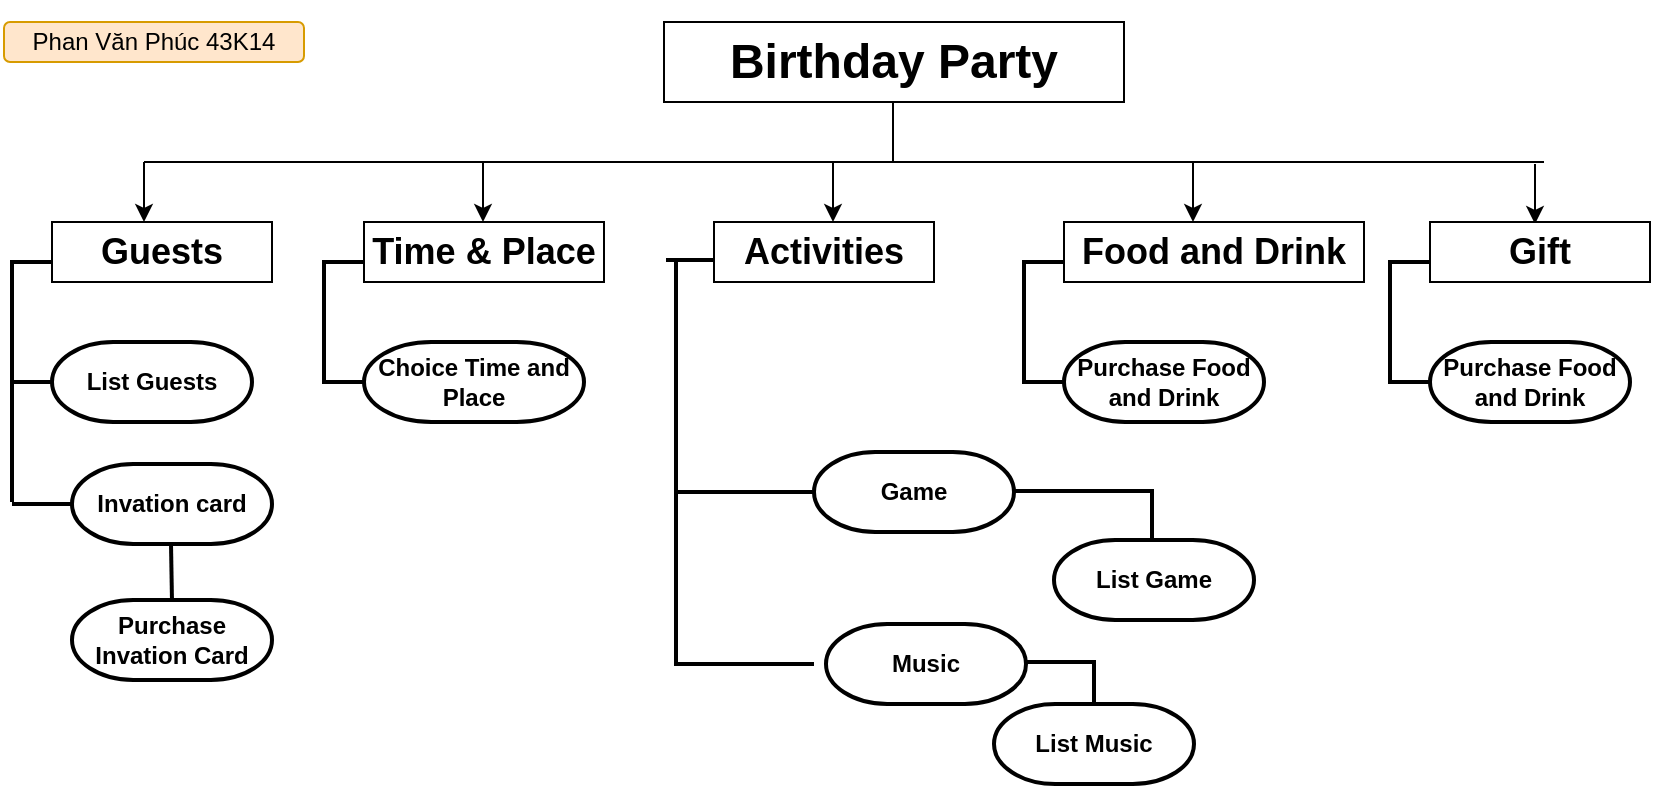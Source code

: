<mxfile version="12.7.0" type="github"><diagram id="DCxWz_fZ6UW-B_gLo_m3" name="Page-1"><mxGraphModel dx="1024" dy="5207" grid="1" gridSize="10" guides="1" tooltips="1" connect="1" arrows="1" fold="1" page="1" pageScale="1" pageWidth="3300" pageHeight="4681" math="0" shadow="0"><root><mxCell id="0"/><mxCell id="1" parent="0"/><mxCell id="7d_pHjAxyO-9HRsA7wUW-1" value="&lt;h1&gt;Birthday Party&lt;/h1&gt;" style="rounded=0;whiteSpace=wrap;html=1;" parent="1" vertex="1"><mxGeometry x="660" width="230" height="40" as="geometry"/></mxCell><mxCell id="7d_pHjAxyO-9HRsA7wUW-2" value="" style="endArrow=classic;html=1;" parent="1" edge="1"><mxGeometry width="50" height="50" relative="1" as="geometry"><mxPoint x="400" y="70" as="sourcePoint"/><mxPoint x="400" y="100" as="targetPoint"/><Array as="points"><mxPoint x="400" y="80"/></Array></mxGeometry></mxCell><mxCell id="7d_pHjAxyO-9HRsA7wUW-3" value="" style="endArrow=none;html=1;" parent="1" edge="1"><mxGeometry width="50" height="50" relative="1" as="geometry"><mxPoint x="774.5" y="70" as="sourcePoint"/><mxPoint x="774.5" y="40" as="targetPoint"/></mxGeometry></mxCell><mxCell id="7d_pHjAxyO-9HRsA7wUW-6" value="" style="endArrow=none;html=1;" parent="1" edge="1"><mxGeometry width="50" height="50" relative="1" as="geometry"><mxPoint x="1100" y="70" as="sourcePoint"/><mxPoint x="400" y="70" as="targetPoint"/></mxGeometry></mxCell><mxCell id="7d_pHjAxyO-9HRsA7wUW-7" value="" style="endArrow=classic;html=1;" parent="1" edge="1"><mxGeometry width="50" height="50" relative="1" as="geometry"><mxPoint x="569.5" y="70" as="sourcePoint"/><mxPoint x="569.5" y="100" as="targetPoint"/><Array as="points"><mxPoint x="569.5" y="80"/></Array></mxGeometry></mxCell><mxCell id="7d_pHjAxyO-9HRsA7wUW-13" value="" style="endArrow=classic;html=1;" parent="1" edge="1"><mxGeometry width="50" height="50" relative="1" as="geometry"><mxPoint x="744.5" y="70" as="sourcePoint"/><mxPoint x="744.5" y="100" as="targetPoint"/></mxGeometry></mxCell><mxCell id="7d_pHjAxyO-9HRsA7wUW-15" value="" style="endArrow=classic;html=1;" parent="1" edge="1"><mxGeometry width="50" height="50" relative="1" as="geometry"><mxPoint x="924.5" y="70" as="sourcePoint"/><mxPoint x="924.5" y="100" as="targetPoint"/></mxGeometry></mxCell><mxCell id="7d_pHjAxyO-9HRsA7wUW-18" value="" style="endArrow=classic;html=1;" parent="1" edge="1"><mxGeometry width="50" height="50" relative="1" as="geometry"><mxPoint x="1095.5" y="71" as="sourcePoint"/><mxPoint x="1095.5" y="101" as="targetPoint"/></mxGeometry></mxCell><mxCell id="7d_pHjAxyO-9HRsA7wUW-25" value="Phan Văn Phúc 43K14" style="text;html=1;strokeColor=#d79b00;fillColor=#ffe6cc;align=center;verticalAlign=middle;whiteSpace=wrap;rounded=1;shadow=0;comic=0;glass=0;" parent="1" vertex="1"><mxGeometry x="330" width="150" height="20" as="geometry"/></mxCell><mxCell id="QL9qrA169dbSkkRZxNU3-31" value="" style="group" vertex="1" connectable="0" parent="1"><mxGeometry x="329" y="100" width="135" height="229" as="geometry"/></mxCell><mxCell id="QL9qrA169dbSkkRZxNU3-24" value="&lt;h2&gt;Guests&lt;/h2&gt;" style="rounded=0;whiteSpace=wrap;html=1;" vertex="1" parent="QL9qrA169dbSkkRZxNU3-31"><mxGeometry x="25" width="110" height="30" as="geometry"/></mxCell><mxCell id="QL9qrA169dbSkkRZxNU3-25" value="" style="strokeWidth=2;html=1;shape=mxgraph.flowchart.annotation_1;align=left;pointerEvents=1;" vertex="1" parent="QL9qrA169dbSkkRZxNU3-31"><mxGeometry x="5" y="20" width="20" height="60" as="geometry"/></mxCell><mxCell id="QL9qrA169dbSkkRZxNU3-26" value="&lt;h4&gt;List Guests&lt;/h4&gt;" style="strokeWidth=2;html=1;shape=mxgraph.flowchart.terminator;whiteSpace=wrap;" vertex="1" parent="QL9qrA169dbSkkRZxNU3-31"><mxGeometry x="25" y="60" width="100" height="40" as="geometry"/></mxCell><mxCell id="QL9qrA169dbSkkRZxNU3-27" value="" style="line;strokeWidth=2;direction=south;html=1;perimeter=backbonePerimeter;points=[];outlineConnect=0;rounded=1;shadow=0;glass=0;comic=0;" vertex="1" parent="QL9qrA169dbSkkRZxNU3-31"><mxGeometry y="80" width="10" height="60" as="geometry"/></mxCell><mxCell id="QL9qrA169dbSkkRZxNU3-28" value="" style="line;strokeWidth=2;html=1;rounded=1;shadow=0;glass=0;comic=0;" vertex="1" parent="QL9qrA169dbSkkRZxNU3-31"><mxGeometry x="5" y="136" width="30" height="10" as="geometry"/></mxCell><mxCell id="QL9qrA169dbSkkRZxNU3-29" value="&lt;h4&gt;Invation card&lt;/h4&gt;" style="strokeWidth=2;html=1;shape=mxgraph.flowchart.terminator;whiteSpace=wrap;" vertex="1" parent="QL9qrA169dbSkkRZxNU3-31"><mxGeometry x="35" y="121" width="100" height="40" as="geometry"/></mxCell><mxCell id="QL9qrA169dbSkkRZxNU3-30" value="&lt;h4&gt;Purchase Invation Card&lt;/h4&gt;" style="strokeWidth=2;html=1;shape=mxgraph.flowchart.terminator;whiteSpace=wrap;" vertex="1" parent="QL9qrA169dbSkkRZxNU3-31"><mxGeometry x="35" y="189" width="100" height="40" as="geometry"/></mxCell><mxCell id="QL9qrA169dbSkkRZxNU3-45" value="" style="endArrow=none;html=1;strokeWidth=2;" edge="1" parent="QL9qrA169dbSkkRZxNU3-31"><mxGeometry width="50" height="50" relative="1" as="geometry"><mxPoint x="85" y="190" as="sourcePoint"/><mxPoint x="84.5" y="161" as="targetPoint"/></mxGeometry></mxCell><mxCell id="QL9qrA169dbSkkRZxNU3-32" value="" style="group" vertex="1" connectable="0" parent="1"><mxGeometry x="1023" y="100" width="130" height="100" as="geometry"/></mxCell><mxCell id="7d_pHjAxyO-9HRsA7wUW-16" value="&lt;h2&gt;Gift&lt;/h2&gt;" style="rounded=0;whiteSpace=wrap;html=1;" parent="QL9qrA169dbSkkRZxNU3-32" vertex="1"><mxGeometry x="20" width="110" height="30" as="geometry"/></mxCell><mxCell id="7d_pHjAxyO-9HRsA7wUW-28" value="&lt;h4&gt;Purchase Food and Drink&lt;/h4&gt;" style="strokeWidth=2;html=1;shape=mxgraph.flowchart.terminator;whiteSpace=wrap;" parent="QL9qrA169dbSkkRZxNU3-32" vertex="1"><mxGeometry x="20" y="60" width="100" height="40" as="geometry"/></mxCell><mxCell id="7d_pHjAxyO-9HRsA7wUW-29" value="" style="strokeWidth=2;html=1;shape=mxgraph.flowchart.annotation_1;align=left;pointerEvents=1;" parent="QL9qrA169dbSkkRZxNU3-32" vertex="1"><mxGeometry y="20" width="20" height="60" as="geometry"/></mxCell><mxCell id="QL9qrA169dbSkkRZxNU3-36" value="" style="group" vertex="1" connectable="0" parent="1"><mxGeometry x="490" y="100" width="140" height="100" as="geometry"/></mxCell><mxCell id="7d_pHjAxyO-9HRsA7wUW-8" value="&lt;h2&gt;Time &amp;amp; Place&lt;/h2&gt;" style="rounded=0;whiteSpace=wrap;html=1;" parent="QL9qrA169dbSkkRZxNU3-36" vertex="1"><mxGeometry x="20" width="120" height="30" as="geometry"/></mxCell><mxCell id="7d_pHjAxyO-9HRsA7wUW-20" value="" style="strokeWidth=2;html=1;shape=mxgraph.flowchart.annotation_1;align=left;pointerEvents=1;" parent="QL9qrA169dbSkkRZxNU3-36" vertex="1"><mxGeometry y="20" width="20" height="60" as="geometry"/></mxCell><mxCell id="7d_pHjAxyO-9HRsA7wUW-24" value="&lt;h4&gt;Choice Time and Place&lt;/h4&gt;" style="strokeWidth=2;html=1;shape=mxgraph.flowchart.terminator;whiteSpace=wrap;" parent="QL9qrA169dbSkkRZxNU3-36" vertex="1"><mxGeometry x="20" y="60" width="110" height="40" as="geometry"/></mxCell><mxCell id="QL9qrA169dbSkkRZxNU3-33" value="" style="group" vertex="1" connectable="0" parent="1"><mxGeometry x="840" y="100" width="170" height="100" as="geometry"/></mxCell><mxCell id="7d_pHjAxyO-9HRsA7wUW-14" value="&lt;h2&gt;Food and Drink&lt;/h2&gt;" style="rounded=0;whiteSpace=wrap;html=1;" parent="QL9qrA169dbSkkRZxNU3-33" vertex="1"><mxGeometry x="20" width="150" height="30" as="geometry"/></mxCell><mxCell id="7d_pHjAxyO-9HRsA7wUW-26" value="&lt;h4&gt;Purchase Food and Drink&lt;/h4&gt;" style="strokeWidth=2;html=1;shape=mxgraph.flowchart.terminator;whiteSpace=wrap;" parent="QL9qrA169dbSkkRZxNU3-33" vertex="1"><mxGeometry x="20" y="60" width="100" height="40" as="geometry"/></mxCell><mxCell id="7d_pHjAxyO-9HRsA7wUW-27" value="" style="strokeWidth=2;html=1;shape=mxgraph.flowchart.annotation_1;align=left;pointerEvents=1;" parent="QL9qrA169dbSkkRZxNU3-33" vertex="1"><mxGeometry y="20" width="20" height="60" as="geometry"/></mxCell><mxCell id="7d_pHjAxyO-9HRsA7wUW-40" value="" style="line;strokeWidth=2;html=1;rounded=1;shadow=0;glass=0;comic=0;" parent="1" vertex="1"><mxGeometry x="661" y="114" width="30" height="10" as="geometry"/></mxCell><mxCell id="7d_pHjAxyO-9HRsA7wUW-17" value="&lt;h2&gt;Activities&lt;/h2&gt;" style="rounded=0;whiteSpace=wrap;html=1;" parent="1" vertex="1"><mxGeometry x="685" y="100" width="110" height="30" as="geometry"/></mxCell><mxCell id="7d_pHjAxyO-9HRsA7wUW-31" value="&lt;h4&gt;Game&lt;/h4&gt;" style="strokeWidth=2;html=1;shape=mxgraph.flowchart.terminator;whiteSpace=wrap;" parent="1" vertex="1"><mxGeometry x="735" y="215" width="100" height="40" as="geometry"/></mxCell><mxCell id="7d_pHjAxyO-9HRsA7wUW-32" value="" style="line;strokeWidth=2;direction=south;html=1;perimeter=backbonePerimeter;points=[];outlineConnect=0;rounded=1;shadow=0;glass=0;comic=0;" parent="1" vertex="1"><mxGeometry x="661" y="120" width="10" height="200" as="geometry"/></mxCell><mxCell id="7d_pHjAxyO-9HRsA7wUW-41" value="" style="line;strokeWidth=2;html=1;rounded=1;shadow=0;glass=0;comic=0;" parent="1" vertex="1"><mxGeometry x="665" y="230" width="70" height="10" as="geometry"/></mxCell><mxCell id="7d_pHjAxyO-9HRsA7wUW-44" value="" style="line;strokeWidth=2;html=1;rounded=1;shadow=0;glass=0;comic=0;" parent="1" vertex="1"><mxGeometry x="665" y="316" width="70" height="10" as="geometry"/></mxCell><mxCell id="7d_pHjAxyO-9HRsA7wUW-45" value="&lt;h4&gt;Music&lt;/h4&gt;" style="strokeWidth=2;html=1;shape=mxgraph.flowchart.terminator;whiteSpace=wrap;" parent="1" vertex="1"><mxGeometry x="741" y="301" width="100" height="40" as="geometry"/></mxCell><mxCell id="QL9qrA169dbSkkRZxNU3-17" value="" style="endArrow=none;html=1;strokeWidth=2;" edge="1" parent="1"><mxGeometry width="50" height="50" relative="1" as="geometry"><mxPoint x="835" y="234.5" as="sourcePoint"/><mxPoint x="905" y="234.5" as="targetPoint"/></mxGeometry></mxCell><mxCell id="QL9qrA169dbSkkRZxNU3-18" value="&lt;h4&gt;List Game&lt;/h4&gt;" style="strokeWidth=2;html=1;shape=mxgraph.flowchart.terminator;whiteSpace=wrap;" vertex="1" parent="1"><mxGeometry x="855" y="259" width="100" height="40" as="geometry"/></mxCell><mxCell id="QL9qrA169dbSkkRZxNU3-19" value="" style="endArrow=none;html=1;strokeWidth=2;" edge="1" parent="1"><mxGeometry width="50" height="50" relative="1" as="geometry"><mxPoint x="904" y="235" as="sourcePoint"/><mxPoint x="904" y="260" as="targetPoint"/></mxGeometry></mxCell><mxCell id="QL9qrA169dbSkkRZxNU3-20" value="" style="endArrow=none;html=1;strokeWidth=2;" edge="1" parent="1"><mxGeometry width="50" height="50" relative="1" as="geometry"><mxPoint x="840" y="320" as="sourcePoint"/><mxPoint x="875" y="320" as="targetPoint"/></mxGeometry></mxCell><mxCell id="QL9qrA169dbSkkRZxNU3-22" value="" style="endArrow=none;html=1;strokeWidth=2;" edge="1" parent="1"><mxGeometry width="50" height="50" relative="1" as="geometry"><mxPoint x="875" y="319" as="sourcePoint"/><mxPoint x="875" y="344" as="targetPoint"/></mxGeometry></mxCell><mxCell id="QL9qrA169dbSkkRZxNU3-23" value="&lt;h4&gt;List Music&lt;/h4&gt;" style="strokeWidth=2;html=1;shape=mxgraph.flowchart.terminator;whiteSpace=wrap;" vertex="1" parent="1"><mxGeometry x="825" y="341" width="100" height="40" as="geometry"/></mxCell></root></mxGraphModel></diagram></mxfile>